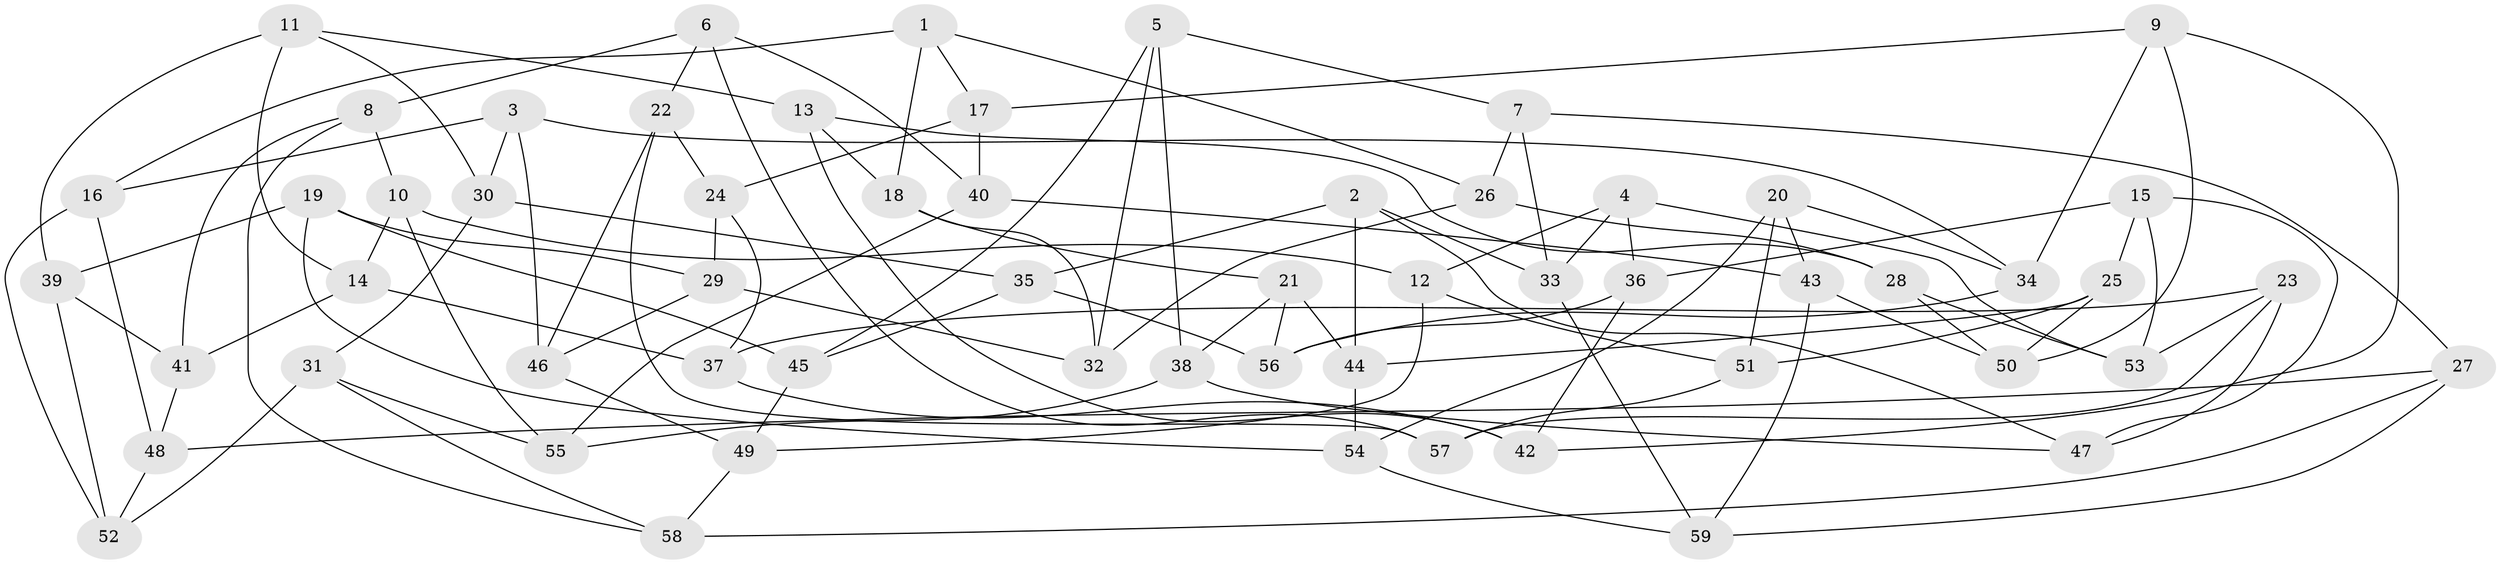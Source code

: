 // Generated by graph-tools (version 1.1) at 2025/56/03/09/25 04:56:49]
// undirected, 59 vertices, 118 edges
graph export_dot {
graph [start="1"]
  node [color=gray90,style=filled];
  1;
  2;
  3;
  4;
  5;
  6;
  7;
  8;
  9;
  10;
  11;
  12;
  13;
  14;
  15;
  16;
  17;
  18;
  19;
  20;
  21;
  22;
  23;
  24;
  25;
  26;
  27;
  28;
  29;
  30;
  31;
  32;
  33;
  34;
  35;
  36;
  37;
  38;
  39;
  40;
  41;
  42;
  43;
  44;
  45;
  46;
  47;
  48;
  49;
  50;
  51;
  52;
  53;
  54;
  55;
  56;
  57;
  58;
  59;
  1 -- 17;
  1 -- 16;
  1 -- 26;
  1 -- 18;
  2 -- 33;
  2 -- 44;
  2 -- 47;
  2 -- 35;
  3 -- 16;
  3 -- 46;
  3 -- 34;
  3 -- 30;
  4 -- 36;
  4 -- 12;
  4 -- 53;
  4 -- 33;
  5 -- 32;
  5 -- 38;
  5 -- 45;
  5 -- 7;
  6 -- 22;
  6 -- 57;
  6 -- 40;
  6 -- 8;
  7 -- 27;
  7 -- 33;
  7 -- 26;
  8 -- 58;
  8 -- 10;
  8 -- 41;
  9 -- 50;
  9 -- 34;
  9 -- 42;
  9 -- 17;
  10 -- 55;
  10 -- 12;
  10 -- 14;
  11 -- 13;
  11 -- 30;
  11 -- 14;
  11 -- 39;
  12 -- 49;
  12 -- 51;
  13 -- 18;
  13 -- 28;
  13 -- 42;
  14 -- 41;
  14 -- 37;
  15 -- 36;
  15 -- 53;
  15 -- 25;
  15 -- 47;
  16 -- 52;
  16 -- 48;
  17 -- 40;
  17 -- 24;
  18 -- 32;
  18 -- 21;
  19 -- 39;
  19 -- 54;
  19 -- 29;
  19 -- 45;
  20 -- 51;
  20 -- 43;
  20 -- 34;
  20 -- 54;
  21 -- 38;
  21 -- 56;
  21 -- 44;
  22 -- 57;
  22 -- 46;
  22 -- 24;
  23 -- 53;
  23 -- 57;
  23 -- 37;
  23 -- 47;
  24 -- 29;
  24 -- 37;
  25 -- 50;
  25 -- 44;
  25 -- 51;
  26 -- 28;
  26 -- 32;
  27 -- 59;
  27 -- 48;
  27 -- 58;
  28 -- 50;
  28 -- 53;
  29 -- 32;
  29 -- 46;
  30 -- 35;
  30 -- 31;
  31 -- 52;
  31 -- 58;
  31 -- 55;
  33 -- 59;
  34 -- 56;
  35 -- 56;
  35 -- 45;
  36 -- 42;
  36 -- 56;
  37 -- 42;
  38 -- 55;
  38 -- 47;
  39 -- 41;
  39 -- 52;
  40 -- 43;
  40 -- 55;
  41 -- 48;
  43 -- 59;
  43 -- 50;
  44 -- 54;
  45 -- 49;
  46 -- 49;
  48 -- 52;
  49 -- 58;
  51 -- 57;
  54 -- 59;
}
